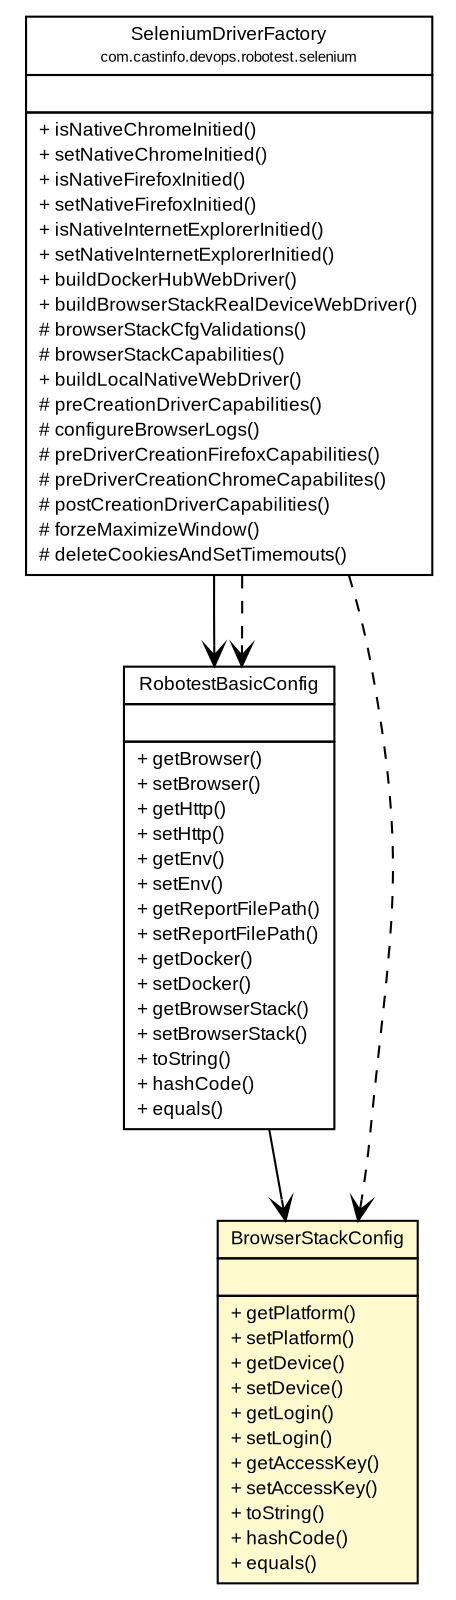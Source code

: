 #!/usr/local/bin/dot
#
# Class diagram 
# Generated by UMLGraph version R5_6-24-gf6e263 (http://www.umlgraph.org/)
#

digraph G {
	edge [fontname="arial",fontsize=10,labelfontname="arial",labelfontsize=10];
	node [fontname="arial",fontsize=10,shape=plaintext];
	nodesep=0.25;
	ranksep=0.5;
	// com.castinfo.devops.robotest.config.RobotestBasicConfig
	c414 [label=<<table title="com.castinfo.devops.robotest.config.RobotestBasicConfig" border="0" cellborder="1" cellspacing="0" cellpadding="2" port="p" href="./RobotestBasicConfig.html">
		<tr><td><table border="0" cellspacing="0" cellpadding="1">
<tr><td align="center" balign="center"> RobotestBasicConfig </td></tr>
		</table></td></tr>
		<tr><td><table border="0" cellspacing="0" cellpadding="1">
<tr><td align="left" balign="left">  </td></tr>
		</table></td></tr>
		<tr><td><table border="0" cellspacing="0" cellpadding="1">
<tr><td align="left" balign="left"> + getBrowser() </td></tr>
<tr><td align="left" balign="left"> + setBrowser() </td></tr>
<tr><td align="left" balign="left"> + getHttp() </td></tr>
<tr><td align="left" balign="left"> + setHttp() </td></tr>
<tr><td align="left" balign="left"> + getEnv() </td></tr>
<tr><td align="left" balign="left"> + setEnv() </td></tr>
<tr><td align="left" balign="left"> + getReportFilePath() </td></tr>
<tr><td align="left" balign="left"> + setReportFilePath() </td></tr>
<tr><td align="left" balign="left"> + getDocker() </td></tr>
<tr><td align="left" balign="left"> + setDocker() </td></tr>
<tr><td align="left" balign="left"> + getBrowserStack() </td></tr>
<tr><td align="left" balign="left"> + setBrowserStack() </td></tr>
<tr><td align="left" balign="left"> + toString() </td></tr>
<tr><td align="left" balign="left"> + hashCode() </td></tr>
<tr><td align="left" balign="left"> + equals() </td></tr>
		</table></td></tr>
		</table>>, URL="./RobotestBasicConfig.html", fontname="arial", fontcolor="black", fontsize=9.0];
	// com.castinfo.devops.robotest.config.BrowserStackConfig
	c423 [label=<<table title="com.castinfo.devops.robotest.config.BrowserStackConfig" border="0" cellborder="1" cellspacing="0" cellpadding="2" port="p" bgcolor="lemonChiffon" href="./BrowserStackConfig.html">
		<tr><td><table border="0" cellspacing="0" cellpadding="1">
<tr><td align="center" balign="center"> BrowserStackConfig </td></tr>
		</table></td></tr>
		<tr><td><table border="0" cellspacing="0" cellpadding="1">
<tr><td align="left" balign="left">  </td></tr>
		</table></td></tr>
		<tr><td><table border="0" cellspacing="0" cellpadding="1">
<tr><td align="left" balign="left"> + getPlatform() </td></tr>
<tr><td align="left" balign="left"> + setPlatform() </td></tr>
<tr><td align="left" balign="left"> + getDevice() </td></tr>
<tr><td align="left" balign="left"> + setDevice() </td></tr>
<tr><td align="left" balign="left"> + getLogin() </td></tr>
<tr><td align="left" balign="left"> + setLogin() </td></tr>
<tr><td align="left" balign="left"> + getAccessKey() </td></tr>
<tr><td align="left" balign="left"> + setAccessKey() </td></tr>
<tr><td align="left" balign="left"> + toString() </td></tr>
<tr><td align="left" balign="left"> + hashCode() </td></tr>
<tr><td align="left" balign="left"> + equals() </td></tr>
		</table></td></tr>
		</table>>, URL="./BrowserStackConfig.html", fontname="arial", fontcolor="black", fontsize=9.0];
	// com.castinfo.devops.robotest.selenium.SeleniumDriverFactory
	c513 [label=<<table title="com.castinfo.devops.robotest.selenium.SeleniumDriverFactory" border="0" cellborder="1" cellspacing="0" cellpadding="2" port="p" href="../selenium/SeleniumDriverFactory.html">
		<tr><td><table border="0" cellspacing="0" cellpadding="1">
<tr><td align="center" balign="center"> SeleniumDriverFactory </td></tr>
<tr><td align="center" balign="center"><font point-size="7.0"> com.castinfo.devops.robotest.selenium </font></td></tr>
		</table></td></tr>
		<tr><td><table border="0" cellspacing="0" cellpadding="1">
<tr><td align="left" balign="left">  </td></tr>
		</table></td></tr>
		<tr><td><table border="0" cellspacing="0" cellpadding="1">
<tr><td align="left" balign="left"> + isNativeChromeInitied() </td></tr>
<tr><td align="left" balign="left"> + setNativeChromeInitied() </td></tr>
<tr><td align="left" balign="left"> + isNativeFirefoxInitied() </td></tr>
<tr><td align="left" balign="left"> + setNativeFirefoxInitied() </td></tr>
<tr><td align="left" balign="left"> + isNativeInternetExplorerInitied() </td></tr>
<tr><td align="left" balign="left"> + setNativeInternetExplorerInitied() </td></tr>
<tr><td align="left" balign="left"> + buildDockerHubWebDriver() </td></tr>
<tr><td align="left" balign="left"> + buildBrowserStackRealDeviceWebDriver() </td></tr>
<tr><td align="left" balign="left"> # browserStackCfgValidations() </td></tr>
<tr><td align="left" balign="left"> # browserStackCapabilities() </td></tr>
<tr><td align="left" balign="left"> + buildLocalNativeWebDriver() </td></tr>
<tr><td align="left" balign="left"> # preCreationDriverCapabilities() </td></tr>
<tr><td align="left" balign="left"> # configureBrowserLogs() </td></tr>
<tr><td align="left" balign="left"> # preDriverCreationFirefoxCapabilities() </td></tr>
<tr><td align="left" balign="left"> # preDriverCreationChromeCapabilites() </td></tr>
<tr><td align="left" balign="left"> # postCreationDriverCapabilities() </td></tr>
<tr><td align="left" balign="left"> # forzeMaximizeWindow() </td></tr>
<tr><td align="left" balign="left"> # deleteCookiesAndSetTimemouts() </td></tr>
		</table></td></tr>
		</table>>, URL="../selenium/SeleniumDriverFactory.html", fontname="arial", fontcolor="black", fontsize=9.0];
	// com.castinfo.devops.robotest.config.RobotestBasicConfig NAVASSOC com.castinfo.devops.robotest.config.BrowserStackConfig
	c414:p -> c423:p [taillabel="", label="", headlabel="", fontname="arial", fontcolor="black", fontsize=10.0, color="black", arrowhead=open];
	// com.castinfo.devops.robotest.selenium.SeleniumDriverFactory NAVASSOC com.castinfo.devops.robotest.config.RobotestBasicConfig
	c513:p -> c414:p [taillabel="", label="", headlabel="", fontname="arial", fontcolor="black", fontsize=10.0, color="black", arrowhead=open];
	// com.castinfo.devops.robotest.selenium.SeleniumDriverFactory DEPEND com.castinfo.devops.robotest.config.BrowserStackConfig
	c513:p -> c423:p [taillabel="", label="", headlabel="", fontname="arial", fontcolor="black", fontsize=10.0, color="black", arrowhead=open, style=dashed];
	// com.castinfo.devops.robotest.selenium.SeleniumDriverFactory DEPEND com.castinfo.devops.robotest.config.RobotestBasicConfig
	c513:p -> c414:p [taillabel="", label="", headlabel="", fontname="arial", fontcolor="black", fontsize=10.0, color="black", arrowhead=open, style=dashed];
}

